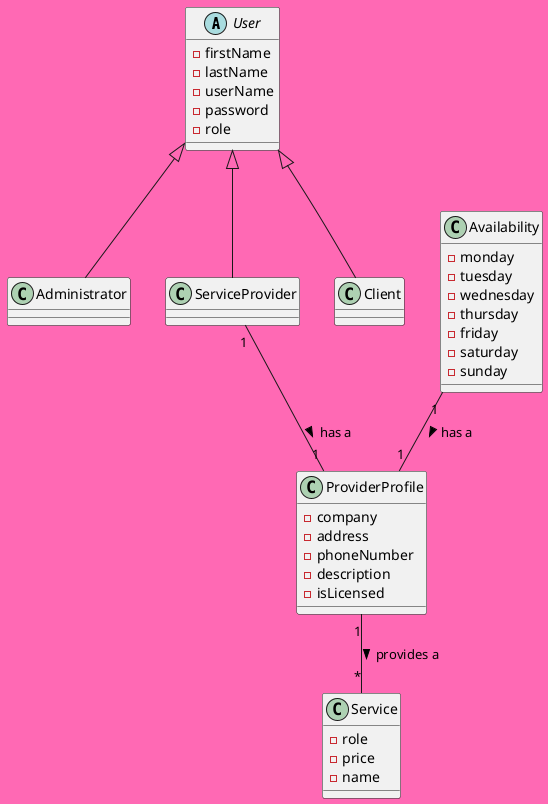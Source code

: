 ```plantuml
@startuml Account Management

skinparam backgroundColor HotPink

    abstract class User{
        -firstName
        -lastName
        -userName
        -password
        -role
    }

    class Administrator extends User{

    }

    class ServiceProvider extends User{

    }
    class Client extends User{

    }

    class Service{
      -role
      -price
      -name
    }

    class ProviderProfile{
      -company
      -address
      -phoneNumber
      -description
      -isLicensed
    }

    class Availability {
      -monday
      -tuesday
      -wednesday
      -thursday
      -friday
      -saturday
      -sunday
    }

    ServiceProvider "1" -- "1" ProviderProfile: > has a
    ProviderProfile "1" -- "*" Service: > provides a
    Availability "1" -- "1" ProviderProfile: > has a
@enduml
```
